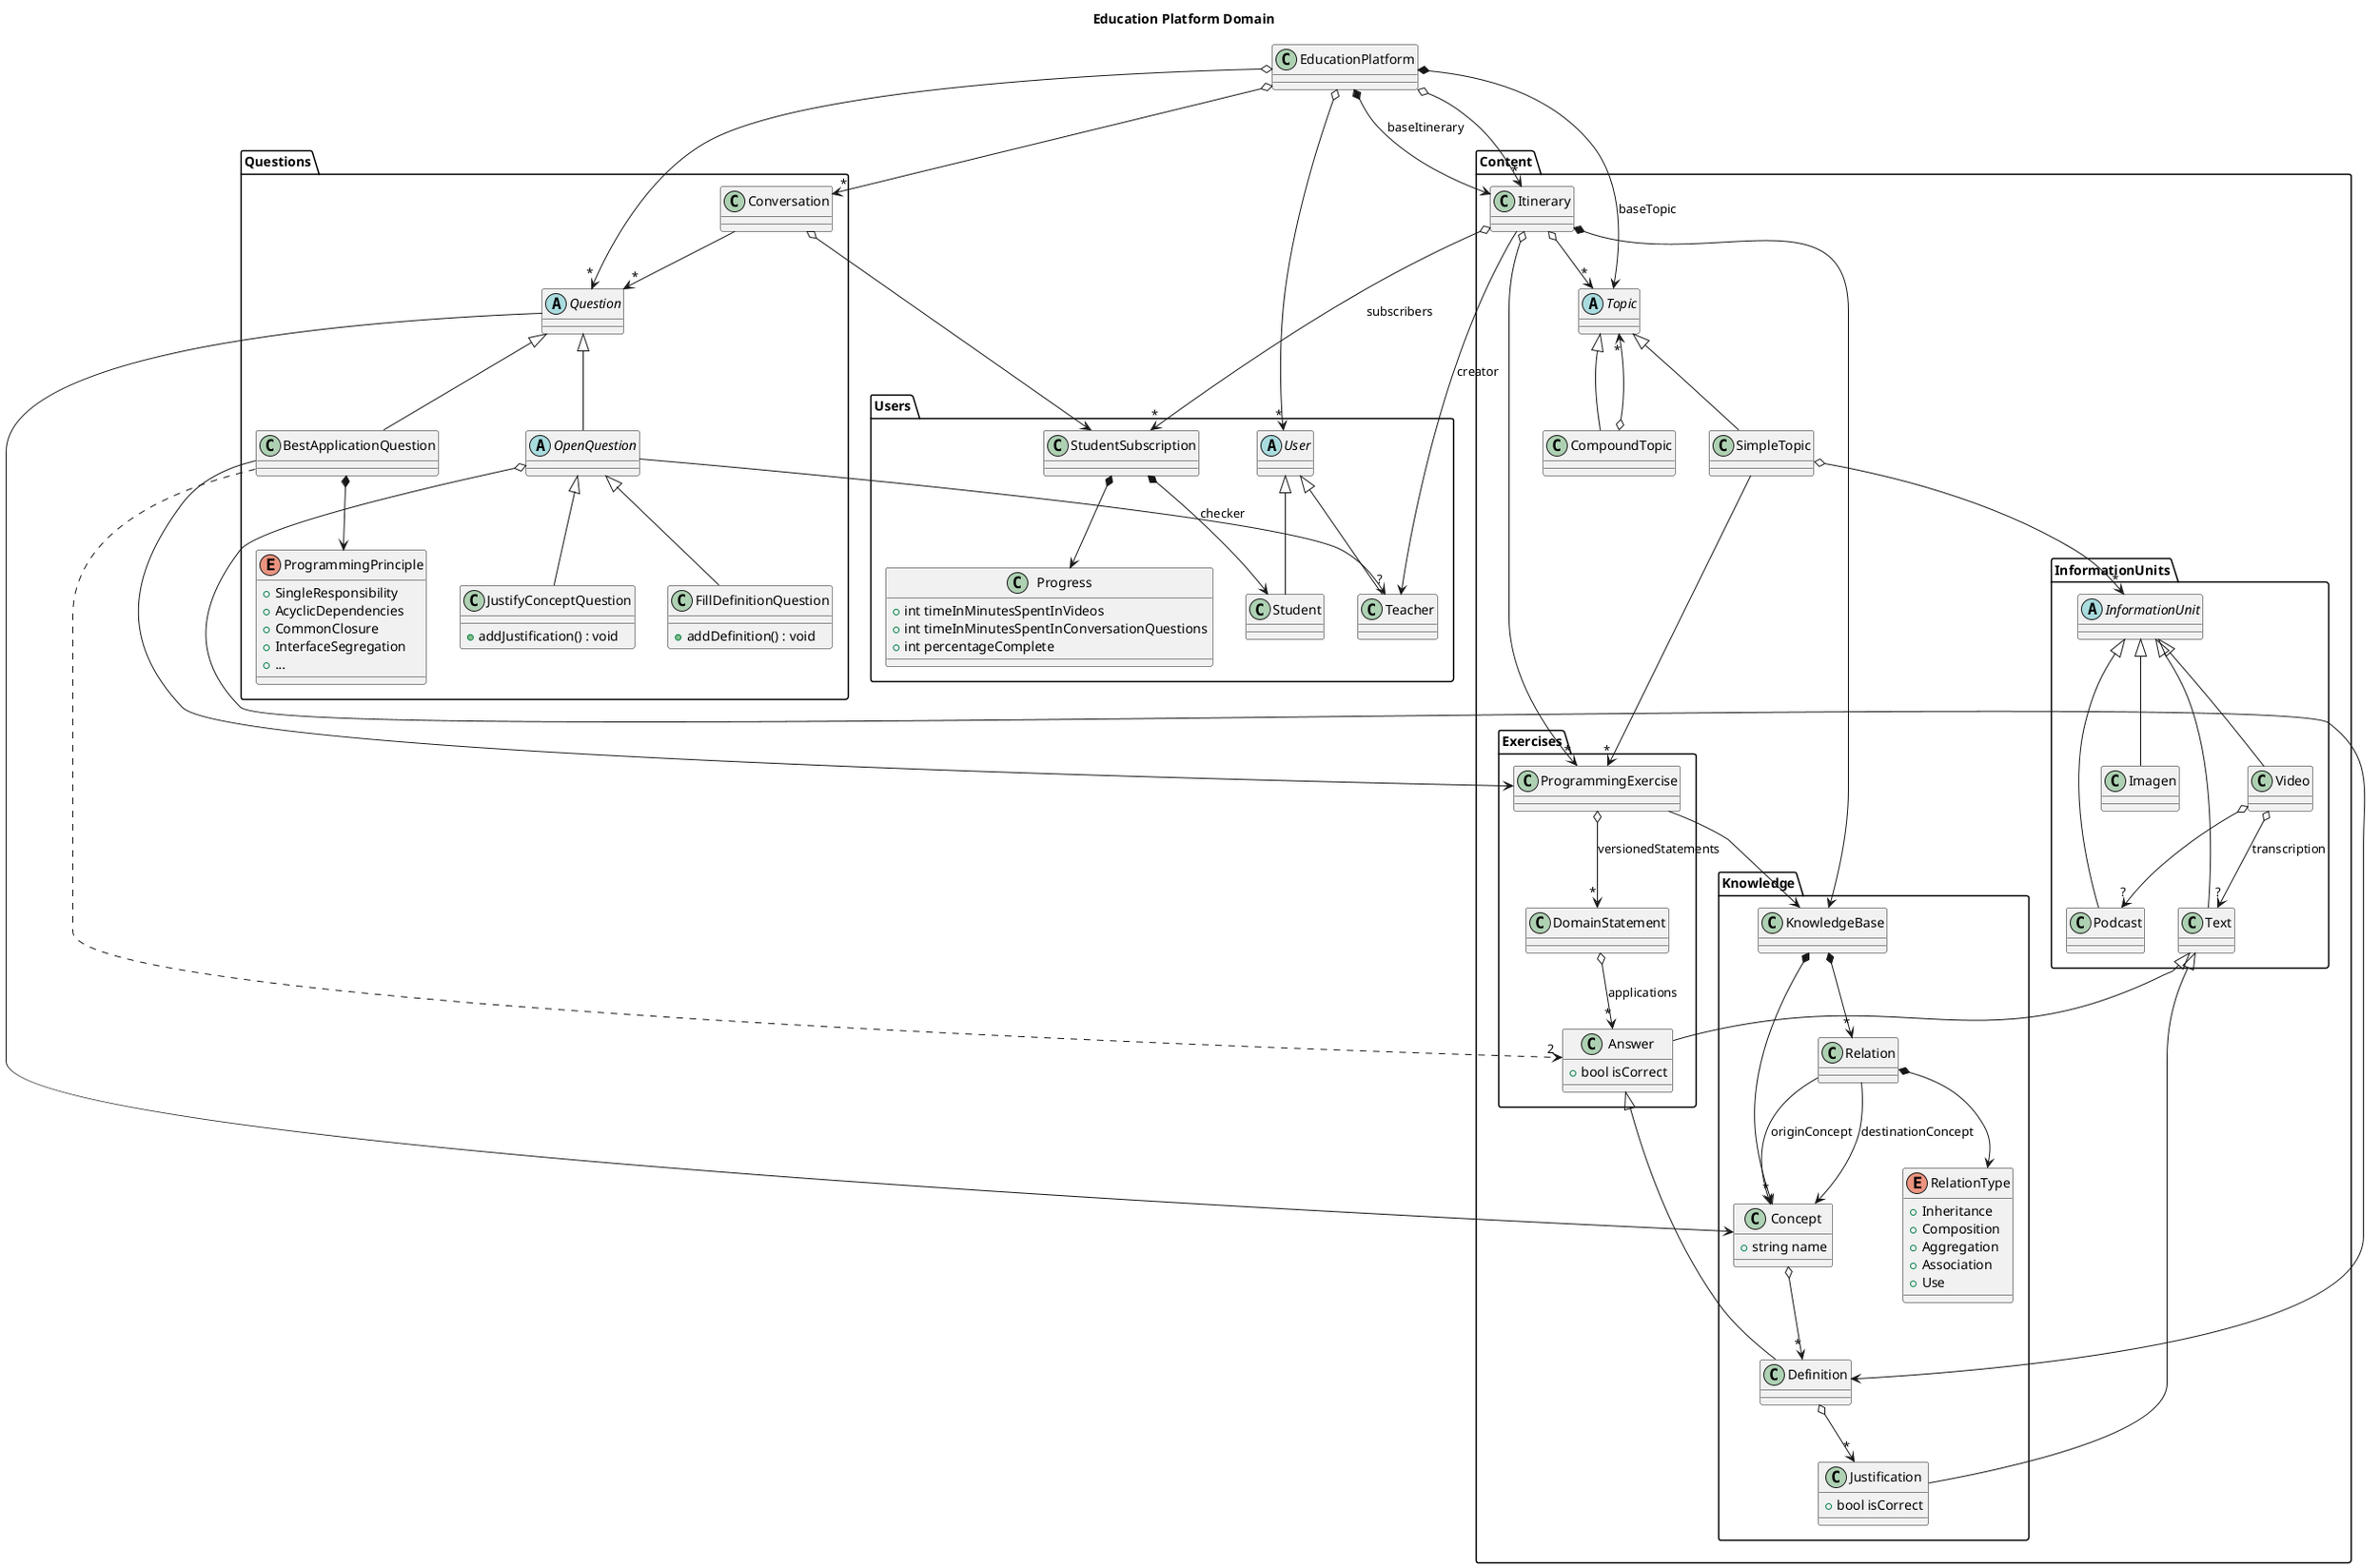 @startuml education_platform

  title Education Platform Domain

  class EducationPlatform

  package Content {
    class Itinerary
    EducationPlatform *--> Itinerary : baseItinerary
    EducationPlatform o--> "*" Itinerary

    abstract class Topic
    Itinerary o--> "*" Topic
    EducationPlatform *--> Topic : baseTopic

    class CompoundTopic
    Topic <|-down- CompoundTopic
    CompoundTopic o--> "*" Topic

    class SimpleTopic
    Topic <|-down- SimpleTopic

    package InformationUnits {
      abstract class InformationUnit
      SimpleTopic o--> "*" InformationUnit

      class Text
      InformationUnit <|-down- Text

      class Video
      InformationUnit <|-down- Video
      Video o--> "?" Text : transcription

      class Podcast
      InformationUnit <|-down- Podcast
      Video o--> "?" Podcast

      class Imagen
      InformationUnit <|-down- Imagen
    }

    package Knowledge {
      enum RelationType {
        + Inheritance
        + Composition
        + Aggregation
        + Association
        + Use
      }

      class Relation
      Relation *--> RelationType

      class Concept {
        + string name
      }
      Relation --> Concept : originConcept
      Relation --> Concept : destinationConcept

      class Definition
      Concept o--> "*" Definition

      class Justification {
        + bool isCorrect
      }
      Text <|-down- Justification
      Definition o--> "*" Justification

      class KnowledgeBase
      Itinerary *--> KnowledgeBase
      KnowledgeBase *--> "*" Concept
      KnowledgeBase *--> "*" Relation
    }

    package Exercises {
      class ProgrammingExercise
      SimpleTopic --> "*" ProgrammingExercise
      Itinerary o--> "*" ProgrammingExercise
      ProgrammingExercise --> KnowledgeBase

      class DomainStatement
      ProgrammingExercise o--> "*" DomainStatement : versionedStatements

      class Answer {
        + bool isCorrect
      }
      Text <|-down- Answer
      Answer <|-down- Definition
      DomainStatement o--> "*" Answer : applications
    }
  }

  ' ------------------- Chat and questions ------------------- '

  package Questions {
    class Conversation
    EducationPlatform o--> "*" Conversation

    abstract class Question
    EducationPlatform o--> "*" Question
    Conversation --> "*" Question
    Question --> Concept

    abstract class OpenQuestion
    Question <|-down- OpenQuestion
    OpenQuestion o--> Definition

    class FillDefinitionQuestion {
      + addDefinition() : void
    }
    class JustifyConceptQuestion {
      + addJustification() : void
    }
    OpenQuestion <|-down- JustifyConceptQuestion
    OpenQuestion <|-down- FillDefinitionQuestion

    class BestApplicationQuestion
    Question <|-down- BestApplicationQuestion
    BestApplicationQuestion ..> "2" Answer
    BestApplicationQuestion --> ProgrammingExercise

    enum ProgrammingPrinciple {
      + SingleResponsibility
      + AcyclicDependencies
      + CommonClosure
      + InterfaceSegregation
      + ...
    }
    BestApplicationQuestion *--> ProgrammingPrinciple
  }

  ' ------------------- Actors ------------------- '

  package Users {
    abstract class User
    EducationPlatform o--> "*" User

    class Teacher
    User <|-down- Teacher
    Itinerary --> Teacher : creator
    OpenQuestion --> "?" Teacher : checker

    class Student
    User <|-down- Student

    class Progress {
      + int timeInMinutesSpentInVideos
      + int timeInMinutesSpentInConversationQuestions
      + int percentageComplete
    }

    class StudentSubscription
    StudentSubscription *--> Student
    StudentSubscription *--> Progress
    Itinerary o--> "*" StudentSubscription : subscribers
    Conversation o--> StudentSubscription
  }

@enduml

